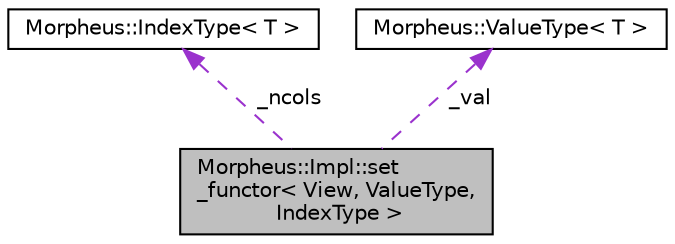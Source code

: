 digraph "Morpheus::Impl::set_functor&lt; View, ValueType, IndexType &gt;"
{
 // LATEX_PDF_SIZE
  edge [fontname="Helvetica",fontsize="10",labelfontname="Helvetica",labelfontsize="10"];
  node [fontname="Helvetica",fontsize="10",shape=record];
  Node1 [label="Morpheus::Impl::set\l_functor\< View, ValueType,\l IndexType \>",height=0.2,width=0.4,color="black", fillcolor="grey75", style="filled", fontcolor="black",tooltip=" "];
  Node2 -> Node1 [dir="back",color="darkorchid3",fontsize="10",style="dashed",label=" _ncols" ,fontname="Helvetica"];
  Node2 [label="Morpheus::IndexType\< T \>",height=0.2,width=0.4,color="black", fillcolor="white", style="filled",URL="$structMorpheus_1_1IndexType.html",tooltip="A wrapper that checks if the provided type is an integral type."];
  Node3 -> Node1 [dir="back",color="darkorchid3",fontsize="10",style="dashed",label=" _val" ,fontname="Helvetica"];
  Node3 [label="Morpheus::ValueType\< T \>",height=0.2,width=0.4,color="black", fillcolor="white", style="filled",URL="$structMorpheus_1_1ValueType.html",tooltip="A wrapper that checks if the provided type is a scalar type."];
}
